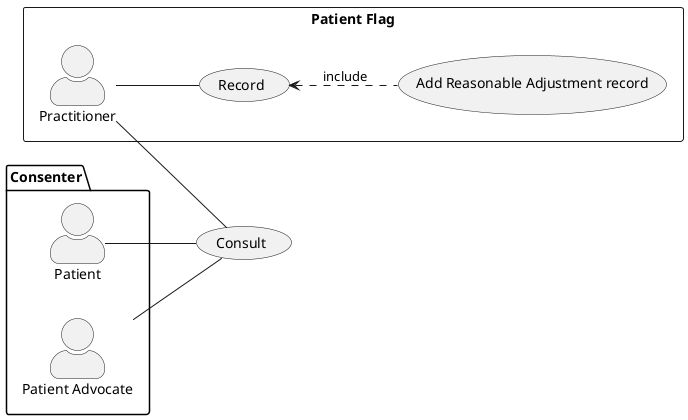 @startuml

skinparam actorStyle awesome
left to right direction

rectangle "Patient Flag"{
actor Practitioner as pra
usecase "Record" as record
usecase "Add Reasonable Adjustment record" as add
}


package Consenter {
  actor Patient as pat
  actor "Patient Advocate" as pad
}

usecase "Consult" as consult

pat -- consult
pra -- consult
pad -- consult
pra -- record
record <.. add : include

@enduml
